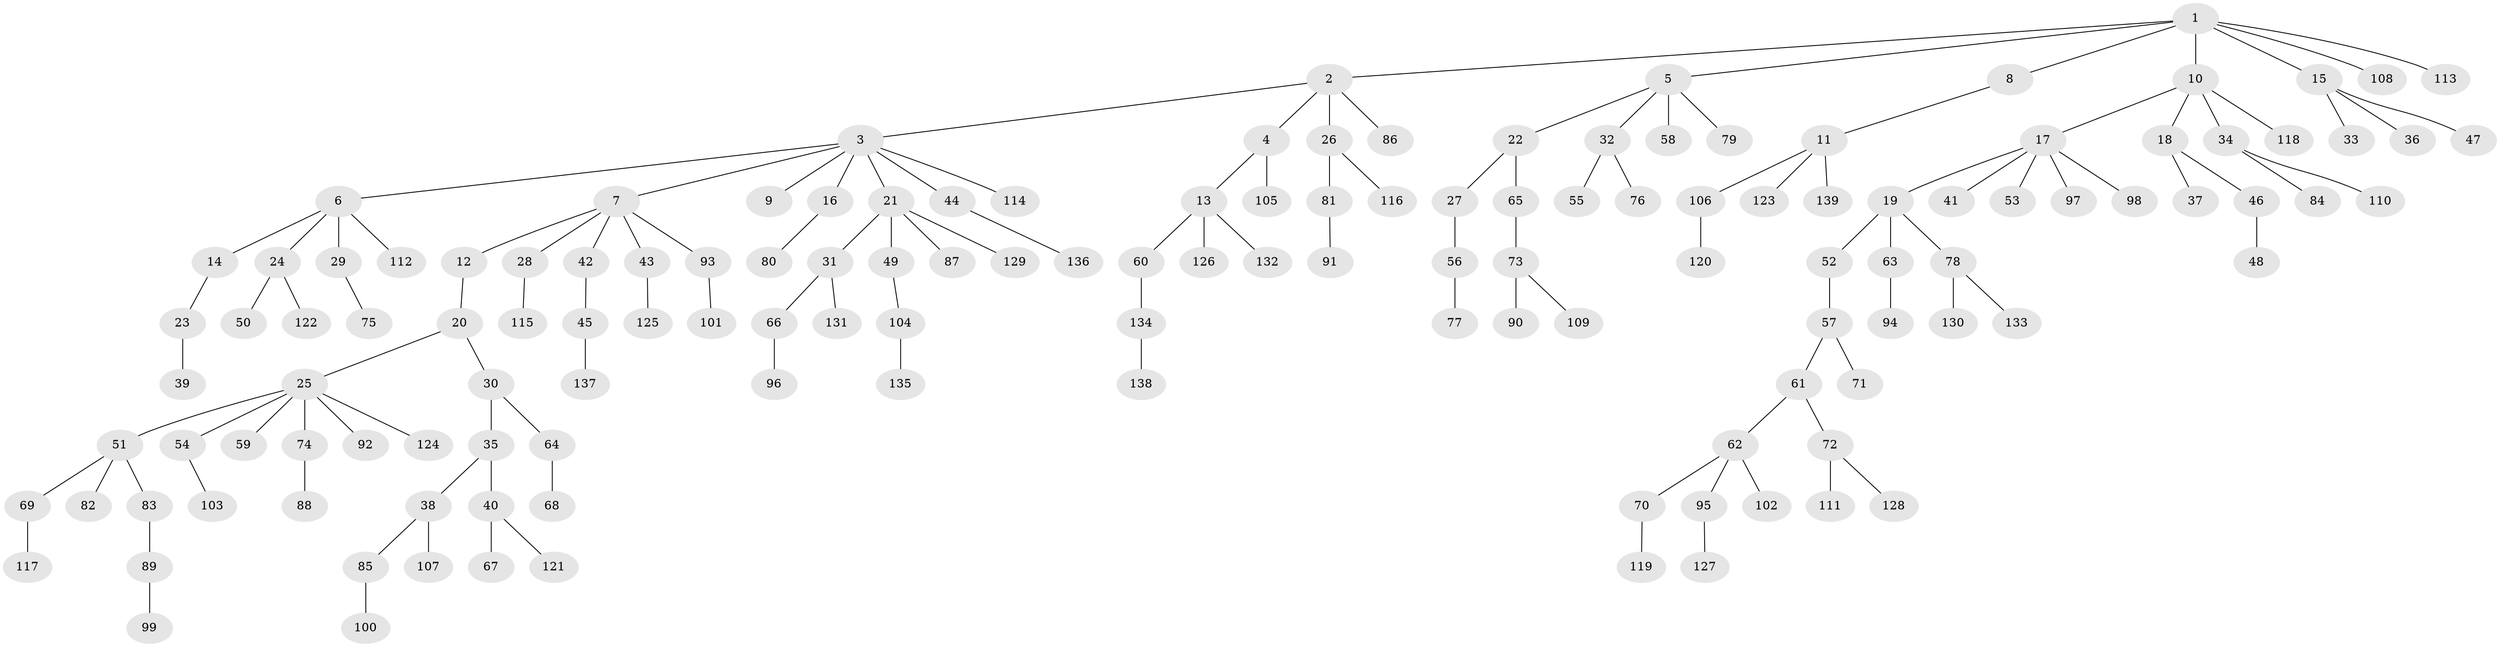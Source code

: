 // coarse degree distribution, {7: 0.021052631578947368, 6: 0.021052631578947368, 8: 0.010526315789473684, 5: 0.031578947368421054, 4: 0.07368421052631578, 1: 0.5894736842105263, 3: 0.07368421052631578, 2: 0.17894736842105263}
// Generated by graph-tools (version 1.1) at 2025/52/02/27/25 19:52:10]
// undirected, 139 vertices, 138 edges
graph export_dot {
graph [start="1"]
  node [color=gray90,style=filled];
  1;
  2;
  3;
  4;
  5;
  6;
  7;
  8;
  9;
  10;
  11;
  12;
  13;
  14;
  15;
  16;
  17;
  18;
  19;
  20;
  21;
  22;
  23;
  24;
  25;
  26;
  27;
  28;
  29;
  30;
  31;
  32;
  33;
  34;
  35;
  36;
  37;
  38;
  39;
  40;
  41;
  42;
  43;
  44;
  45;
  46;
  47;
  48;
  49;
  50;
  51;
  52;
  53;
  54;
  55;
  56;
  57;
  58;
  59;
  60;
  61;
  62;
  63;
  64;
  65;
  66;
  67;
  68;
  69;
  70;
  71;
  72;
  73;
  74;
  75;
  76;
  77;
  78;
  79;
  80;
  81;
  82;
  83;
  84;
  85;
  86;
  87;
  88;
  89;
  90;
  91;
  92;
  93;
  94;
  95;
  96;
  97;
  98;
  99;
  100;
  101;
  102;
  103;
  104;
  105;
  106;
  107;
  108;
  109;
  110;
  111;
  112;
  113;
  114;
  115;
  116;
  117;
  118;
  119;
  120;
  121;
  122;
  123;
  124;
  125;
  126;
  127;
  128;
  129;
  130;
  131;
  132;
  133;
  134;
  135;
  136;
  137;
  138;
  139;
  1 -- 2;
  1 -- 5;
  1 -- 8;
  1 -- 10;
  1 -- 15;
  1 -- 108;
  1 -- 113;
  2 -- 3;
  2 -- 4;
  2 -- 26;
  2 -- 86;
  3 -- 6;
  3 -- 7;
  3 -- 9;
  3 -- 16;
  3 -- 21;
  3 -- 44;
  3 -- 114;
  4 -- 13;
  4 -- 105;
  5 -- 22;
  5 -- 32;
  5 -- 58;
  5 -- 79;
  6 -- 14;
  6 -- 24;
  6 -- 29;
  6 -- 112;
  7 -- 12;
  7 -- 28;
  7 -- 42;
  7 -- 43;
  7 -- 93;
  8 -- 11;
  10 -- 17;
  10 -- 18;
  10 -- 34;
  10 -- 118;
  11 -- 106;
  11 -- 123;
  11 -- 139;
  12 -- 20;
  13 -- 60;
  13 -- 126;
  13 -- 132;
  14 -- 23;
  15 -- 33;
  15 -- 36;
  15 -- 47;
  16 -- 80;
  17 -- 19;
  17 -- 41;
  17 -- 53;
  17 -- 97;
  17 -- 98;
  18 -- 37;
  18 -- 46;
  19 -- 52;
  19 -- 63;
  19 -- 78;
  20 -- 25;
  20 -- 30;
  21 -- 31;
  21 -- 49;
  21 -- 87;
  21 -- 129;
  22 -- 27;
  22 -- 65;
  23 -- 39;
  24 -- 50;
  24 -- 122;
  25 -- 51;
  25 -- 54;
  25 -- 59;
  25 -- 74;
  25 -- 92;
  25 -- 124;
  26 -- 81;
  26 -- 116;
  27 -- 56;
  28 -- 115;
  29 -- 75;
  30 -- 35;
  30 -- 64;
  31 -- 66;
  31 -- 131;
  32 -- 55;
  32 -- 76;
  34 -- 84;
  34 -- 110;
  35 -- 38;
  35 -- 40;
  38 -- 85;
  38 -- 107;
  40 -- 67;
  40 -- 121;
  42 -- 45;
  43 -- 125;
  44 -- 136;
  45 -- 137;
  46 -- 48;
  49 -- 104;
  51 -- 69;
  51 -- 82;
  51 -- 83;
  52 -- 57;
  54 -- 103;
  56 -- 77;
  57 -- 61;
  57 -- 71;
  60 -- 134;
  61 -- 62;
  61 -- 72;
  62 -- 70;
  62 -- 95;
  62 -- 102;
  63 -- 94;
  64 -- 68;
  65 -- 73;
  66 -- 96;
  69 -- 117;
  70 -- 119;
  72 -- 111;
  72 -- 128;
  73 -- 90;
  73 -- 109;
  74 -- 88;
  78 -- 130;
  78 -- 133;
  81 -- 91;
  83 -- 89;
  85 -- 100;
  89 -- 99;
  93 -- 101;
  95 -- 127;
  104 -- 135;
  106 -- 120;
  134 -- 138;
}
